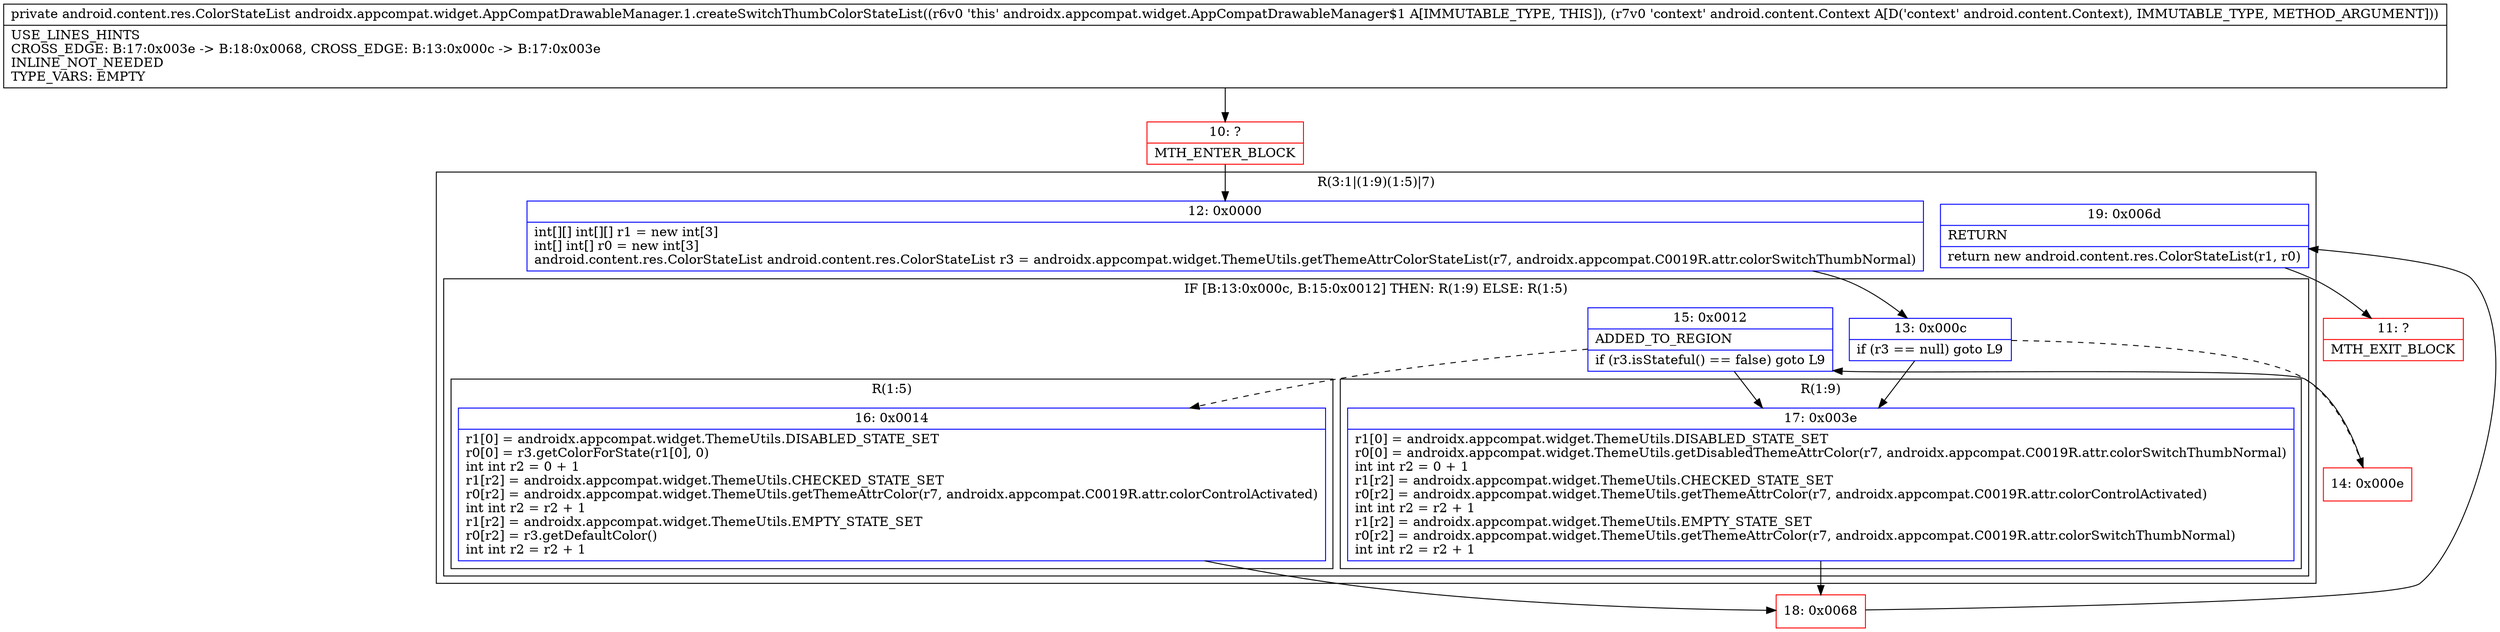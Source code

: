 digraph "CFG forandroidx.appcompat.widget.AppCompatDrawableManager.1.createSwitchThumbColorStateList(Landroid\/content\/Context;)Landroid\/content\/res\/ColorStateList;" {
subgraph cluster_Region_1761689362 {
label = "R(3:1|(1:9)(1:5)|7)";
node [shape=record,color=blue];
Node_12 [shape=record,label="{12\:\ 0x0000|int[][] int[][] r1 = new int[3]\lint[] int[] r0 = new int[3]\landroid.content.res.ColorStateList android.content.res.ColorStateList r3 = androidx.appcompat.widget.ThemeUtils.getThemeAttrColorStateList(r7, androidx.appcompat.C0019R.attr.colorSwitchThumbNormal)\l}"];
subgraph cluster_IfRegion_1986758932 {
label = "IF [B:13:0x000c, B:15:0x0012] THEN: R(1:9) ELSE: R(1:5)";
node [shape=record,color=blue];
Node_13 [shape=record,label="{13\:\ 0x000c|if (r3 == null) goto L9\l}"];
Node_15 [shape=record,label="{15\:\ 0x0012|ADDED_TO_REGION\l|if (r3.isStateful() == false) goto L9\l}"];
subgraph cluster_Region_2071483034 {
label = "R(1:9)";
node [shape=record,color=blue];
Node_17 [shape=record,label="{17\:\ 0x003e|r1[0] = androidx.appcompat.widget.ThemeUtils.DISABLED_STATE_SET\lr0[0] = androidx.appcompat.widget.ThemeUtils.getDisabledThemeAttrColor(r7, androidx.appcompat.C0019R.attr.colorSwitchThumbNormal)\lint int r2 = 0 + 1\lr1[r2] = androidx.appcompat.widget.ThemeUtils.CHECKED_STATE_SET\lr0[r2] = androidx.appcompat.widget.ThemeUtils.getThemeAttrColor(r7, androidx.appcompat.C0019R.attr.colorControlActivated)\lint int r2 = r2 + 1\lr1[r2] = androidx.appcompat.widget.ThemeUtils.EMPTY_STATE_SET\lr0[r2] = androidx.appcompat.widget.ThemeUtils.getThemeAttrColor(r7, androidx.appcompat.C0019R.attr.colorSwitchThumbNormal)\lint int r2 = r2 + 1\l}"];
}
subgraph cluster_Region_1361721189 {
label = "R(1:5)";
node [shape=record,color=blue];
Node_16 [shape=record,label="{16\:\ 0x0014|r1[0] = androidx.appcompat.widget.ThemeUtils.DISABLED_STATE_SET\lr0[0] = r3.getColorForState(r1[0], 0)\lint int r2 = 0 + 1\lr1[r2] = androidx.appcompat.widget.ThemeUtils.CHECKED_STATE_SET\lr0[r2] = androidx.appcompat.widget.ThemeUtils.getThemeAttrColor(r7, androidx.appcompat.C0019R.attr.colorControlActivated)\lint int r2 = r2 + 1\lr1[r2] = androidx.appcompat.widget.ThemeUtils.EMPTY_STATE_SET\lr0[r2] = r3.getDefaultColor()\lint int r2 = r2 + 1\l}"];
}
}
Node_19 [shape=record,label="{19\:\ 0x006d|RETURN\l|return new android.content.res.ColorStateList(r1, r0)\l}"];
}
Node_10 [shape=record,color=red,label="{10\:\ ?|MTH_ENTER_BLOCK\l}"];
Node_14 [shape=record,color=red,label="{14\:\ 0x000e}"];
Node_18 [shape=record,color=red,label="{18\:\ 0x0068}"];
Node_11 [shape=record,color=red,label="{11\:\ ?|MTH_EXIT_BLOCK\l}"];
MethodNode[shape=record,label="{private android.content.res.ColorStateList androidx.appcompat.widget.AppCompatDrawableManager.1.createSwitchThumbColorStateList((r6v0 'this' androidx.appcompat.widget.AppCompatDrawableManager$1 A[IMMUTABLE_TYPE, THIS]), (r7v0 'context' android.content.Context A[D('context' android.content.Context), IMMUTABLE_TYPE, METHOD_ARGUMENT]))  | USE_LINES_HINTS\lCROSS_EDGE: B:17:0x003e \-\> B:18:0x0068, CROSS_EDGE: B:13:0x000c \-\> B:17:0x003e\lINLINE_NOT_NEEDED\lTYPE_VARS: EMPTY\l}"];
MethodNode -> Node_10;Node_12 -> Node_13;
Node_13 -> Node_14[style=dashed];
Node_13 -> Node_17;
Node_15 -> Node_16[style=dashed];
Node_15 -> Node_17;
Node_17 -> Node_18;
Node_16 -> Node_18;
Node_19 -> Node_11;
Node_10 -> Node_12;
Node_14 -> Node_15;
Node_18 -> Node_19;
}


